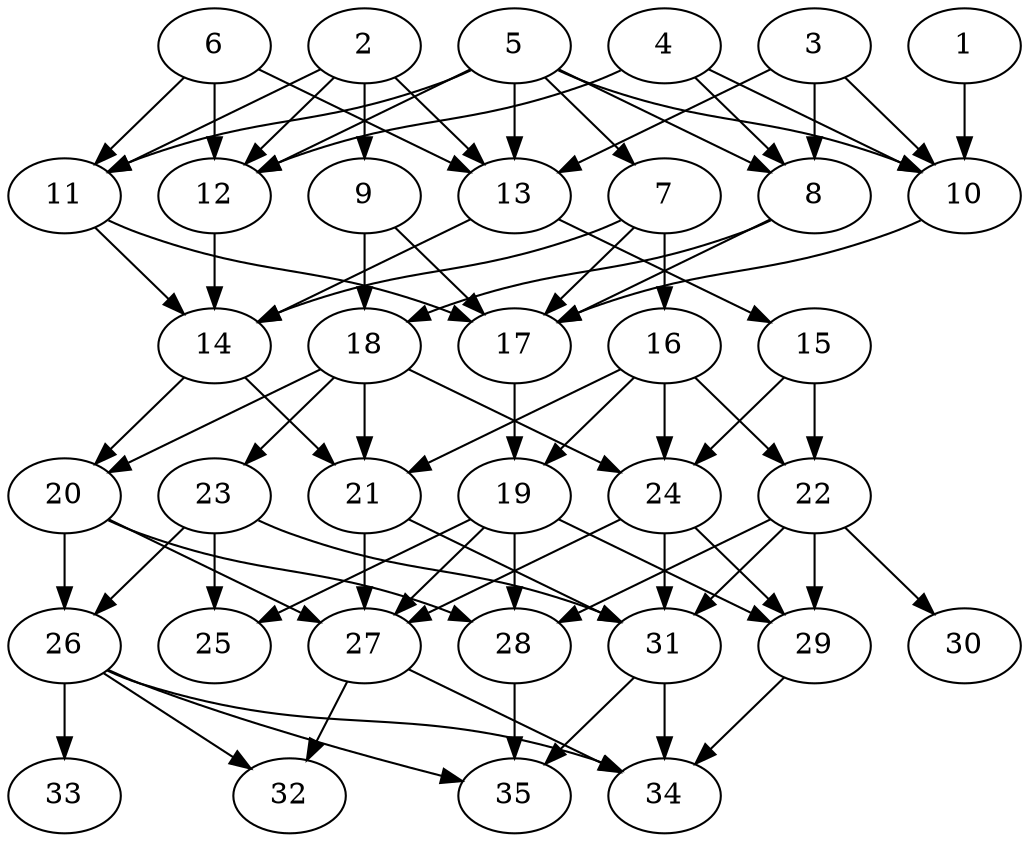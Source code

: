 // DAG automatically generated by daggen at Thu Oct  3 14:05:38 2019
// ./daggen --dot -n 35 --ccr 0.5 --fat 0.5 --regular 0.5 --density 0.6 --mindata 5242880 --maxdata 52428800 
digraph G {
  1 [size="24199168", alpha="0.16", expect_size="12099584"] 
  1 -> 10 [size ="12099584"]
  2 [size="66220032", alpha="0.03", expect_size="33110016"] 
  2 -> 9 [size ="33110016"]
  2 -> 11 [size ="33110016"]
  2 -> 12 [size ="33110016"]
  2 -> 13 [size ="33110016"]
  3 [size="17014784", alpha="0.07", expect_size="8507392"] 
  3 -> 8 [size ="8507392"]
  3 -> 10 [size ="8507392"]
  3 -> 13 [size ="8507392"]
  4 [size="102428672", alpha="0.07", expect_size="51214336"] 
  4 -> 8 [size ="51214336"]
  4 -> 10 [size ="51214336"]
  4 -> 12 [size ="51214336"]
  5 [size="93159424", alpha="0.17", expect_size="46579712"] 
  5 -> 7 [size ="46579712"]
  5 -> 8 [size ="46579712"]
  5 -> 10 [size ="46579712"]
  5 -> 11 [size ="46579712"]
  5 -> 12 [size ="46579712"]
  5 -> 13 [size ="46579712"]
  6 [size="12910592", alpha="0.18", expect_size="6455296"] 
  6 -> 11 [size ="6455296"]
  6 -> 12 [size ="6455296"]
  6 -> 13 [size ="6455296"]
  7 [size="23996416", alpha="0.14", expect_size="11998208"] 
  7 -> 14 [size ="11998208"]
  7 -> 16 [size ="11998208"]
  7 -> 17 [size ="11998208"]
  8 [size="27727872", alpha="0.10", expect_size="13863936"] 
  8 -> 17 [size ="13863936"]
  8 -> 18 [size ="13863936"]
  9 [size="99807232", alpha="0.09", expect_size="49903616"] 
  9 -> 17 [size ="49903616"]
  9 -> 18 [size ="49903616"]
  10 [size="53358592", alpha="0.09", expect_size="26679296"] 
  10 -> 17 [size ="26679296"]
  11 [size="31582208", alpha="0.02", expect_size="15791104"] 
  11 -> 14 [size ="15791104"]
  11 -> 17 [size ="15791104"]
  12 [size="14221312", alpha="0.15", expect_size="7110656"] 
  12 -> 14 [size ="7110656"]
  13 [size="27879424", alpha="0.08", expect_size="13939712"] 
  13 -> 14 [size ="13939712"]
  13 -> 15 [size ="13939712"]
  14 [size="59668480", alpha="0.16", expect_size="29834240"] 
  14 -> 20 [size ="29834240"]
  14 -> 21 [size ="29834240"]
  15 [size="91981824", alpha="0.10", expect_size="45990912"] 
  15 -> 22 [size ="45990912"]
  15 -> 24 [size ="45990912"]
  16 [size="79071232", alpha="0.19", expect_size="39535616"] 
  16 -> 19 [size ="39535616"]
  16 -> 21 [size ="39535616"]
  16 -> 22 [size ="39535616"]
  16 -> 24 [size ="39535616"]
  17 [size="69593088", alpha="0.15", expect_size="34796544"] 
  17 -> 19 [size ="34796544"]
  18 [size="41084928", alpha="0.17", expect_size="20542464"] 
  18 -> 20 [size ="20542464"]
  18 -> 21 [size ="20542464"]
  18 -> 23 [size ="20542464"]
  18 -> 24 [size ="20542464"]
  19 [size="88272896", alpha="0.16", expect_size="44136448"] 
  19 -> 25 [size ="44136448"]
  19 -> 27 [size ="44136448"]
  19 -> 28 [size ="44136448"]
  19 -> 29 [size ="44136448"]
  20 [size="38539264", alpha="0.10", expect_size="19269632"] 
  20 -> 26 [size ="19269632"]
  20 -> 27 [size ="19269632"]
  20 -> 28 [size ="19269632"]
  21 [size="82427904", alpha="0.06", expect_size="41213952"] 
  21 -> 27 [size ="41213952"]
  21 -> 31 [size ="41213952"]
  22 [size="94199808", alpha="0.15", expect_size="47099904"] 
  22 -> 28 [size ="47099904"]
  22 -> 29 [size ="47099904"]
  22 -> 30 [size ="47099904"]
  22 -> 31 [size ="47099904"]
  23 [size="68560896", alpha="0.05", expect_size="34280448"] 
  23 -> 25 [size ="34280448"]
  23 -> 26 [size ="34280448"]
  23 -> 31 [size ="34280448"]
  24 [size="13281280", alpha="0.15", expect_size="6640640"] 
  24 -> 27 [size ="6640640"]
  24 -> 29 [size ="6640640"]
  24 -> 31 [size ="6640640"]
  25 [size="89430016", alpha="0.02", expect_size="44715008"] 
  26 [size="43485184", alpha="0.09", expect_size="21742592"] 
  26 -> 32 [size ="21742592"]
  26 -> 33 [size ="21742592"]
  26 -> 34 [size ="21742592"]
  26 -> 35 [size ="21742592"]
  27 [size="39247872", alpha="0.20", expect_size="19623936"] 
  27 -> 32 [size ="19623936"]
  27 -> 34 [size ="19623936"]
  28 [size="14229504", alpha="0.14", expect_size="7114752"] 
  28 -> 35 [size ="7114752"]
  29 [size="92801024", alpha="0.07", expect_size="46400512"] 
  29 -> 34 [size ="46400512"]
  30 [size="72024064", alpha="0.09", expect_size="36012032"] 
  31 [size="22728704", alpha="0.16", expect_size="11364352"] 
  31 -> 34 [size ="11364352"]
  31 -> 35 [size ="11364352"]
  32 [size="53002240", alpha="0.03", expect_size="26501120"] 
  33 [size="29833216", alpha="0.14", expect_size="14916608"] 
  34 [size="54126592", alpha="0.16", expect_size="27063296"] 
  35 [size="29081600", alpha="0.14", expect_size="14540800"] 
}
